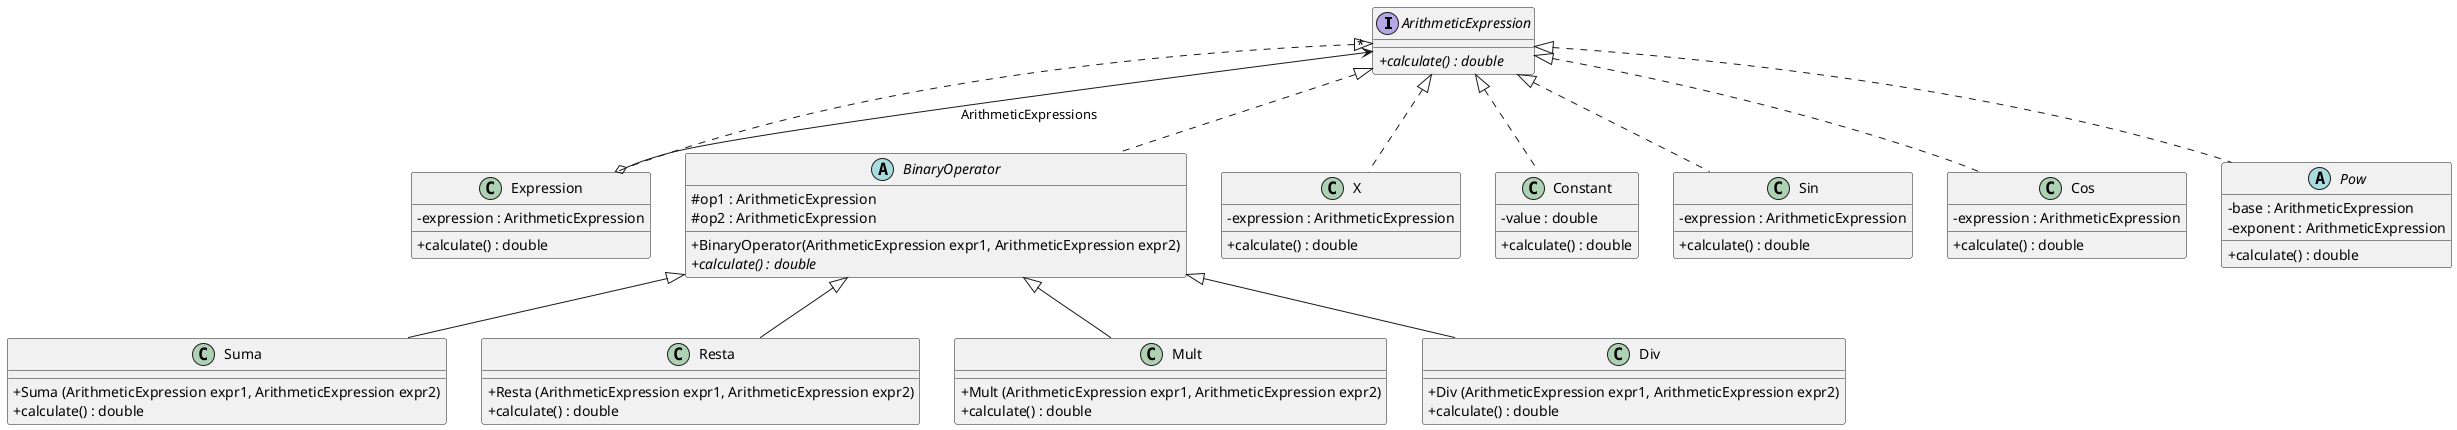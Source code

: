 @startuml
'https://plantuml.com/class-diagram
skinparam classAttributeIconSize 0

interface ArithmeticExpression{
+ {abstract} calculate() : double
}

class Expression implements ArithmeticExpression{
- expression : ArithmeticExpression
+ calculate() : double
}
Expression o--> "*" ArithmeticExpression : ArithmeticExpressions

abstract class BinaryOperator implements ArithmeticExpression{
# op1 : ArithmeticExpression
# op2 : ArithmeticExpression
+ BinaryOperator(ArithmeticExpression expr1, ArithmeticExpression expr2)
+{abstract} calculate() : double
}

class Suma extends BinaryOperator{
+ Suma (ArithmeticExpression expr1, ArithmeticExpression expr2)
+ calculate() : double
}

class Resta extends BinaryOperator{
+ Resta (ArithmeticExpression expr1, ArithmeticExpression expr2)
+ calculate() : double
}

class Mult extends BinaryOperator{
+ Mult (ArithmeticExpression expr1, ArithmeticExpression expr2)
+ calculate() : double
}

class Div extends BinaryOperator{
+ Div (ArithmeticExpression expr1, ArithmeticExpression expr2)
+ calculate() : double
}

class X implements ArithmeticExpression{
- expression : ArithmeticExpression
+ calculate() : double
}

class Constant implements ArithmeticExpression{
- value : double
+ calculate() : double
}

class Sin implements ArithmeticExpression{
- expression : ArithmeticExpression
+ calculate() : double
}

class Cos implements ArithmeticExpression{
- expression : ArithmeticExpression
+ calculate() : double
}

abstract class Pow implements ArithmeticExpression{
- base : ArithmeticExpression
- exponent : ArithmeticExpression
+ calculate() : double
}



@enduml